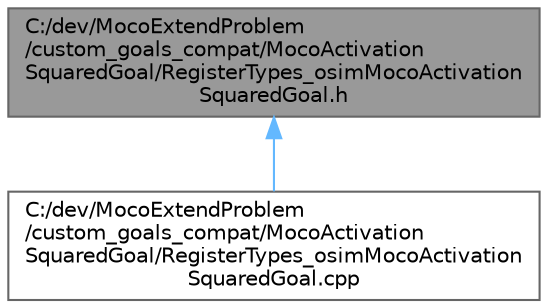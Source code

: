 digraph "C:/dev/MocoExtendProblem/custom_goals_compat/MocoActivationSquaredGoal/RegisterTypes_osimMocoActivationSquaredGoal.h"
{
 // LATEX_PDF_SIZE
  bgcolor="transparent";
  edge [fontname=Helvetica,fontsize=10,labelfontname=Helvetica,labelfontsize=10];
  node [fontname=Helvetica,fontsize=10,shape=box,height=0.2,width=0.4];
  Node1 [id="Node000001",label="C:/dev/MocoExtendProblem\l/custom_goals_compat/MocoActivation\lSquaredGoal/RegisterTypes_osimMocoActivation\lSquaredGoal.h",height=0.2,width=0.4,color="gray40", fillcolor="grey60", style="filled", fontcolor="black",tooltip=" "];
  Node1 -> Node2 [id="edge1_Node000001_Node000002",dir="back",color="steelblue1",style="solid",tooltip=" "];
  Node2 [id="Node000002",label="C:/dev/MocoExtendProblem\l/custom_goals_compat/MocoActivation\lSquaredGoal/RegisterTypes_osimMocoActivation\lSquaredGoal.cpp",height=0.2,width=0.4,color="grey40", fillcolor="white", style="filled",URL="$compat_2_moco_activation_squared_goal_2_register_types__osim_moco_activation_squared_goal_8cpp.html",tooltip=" "];
}
